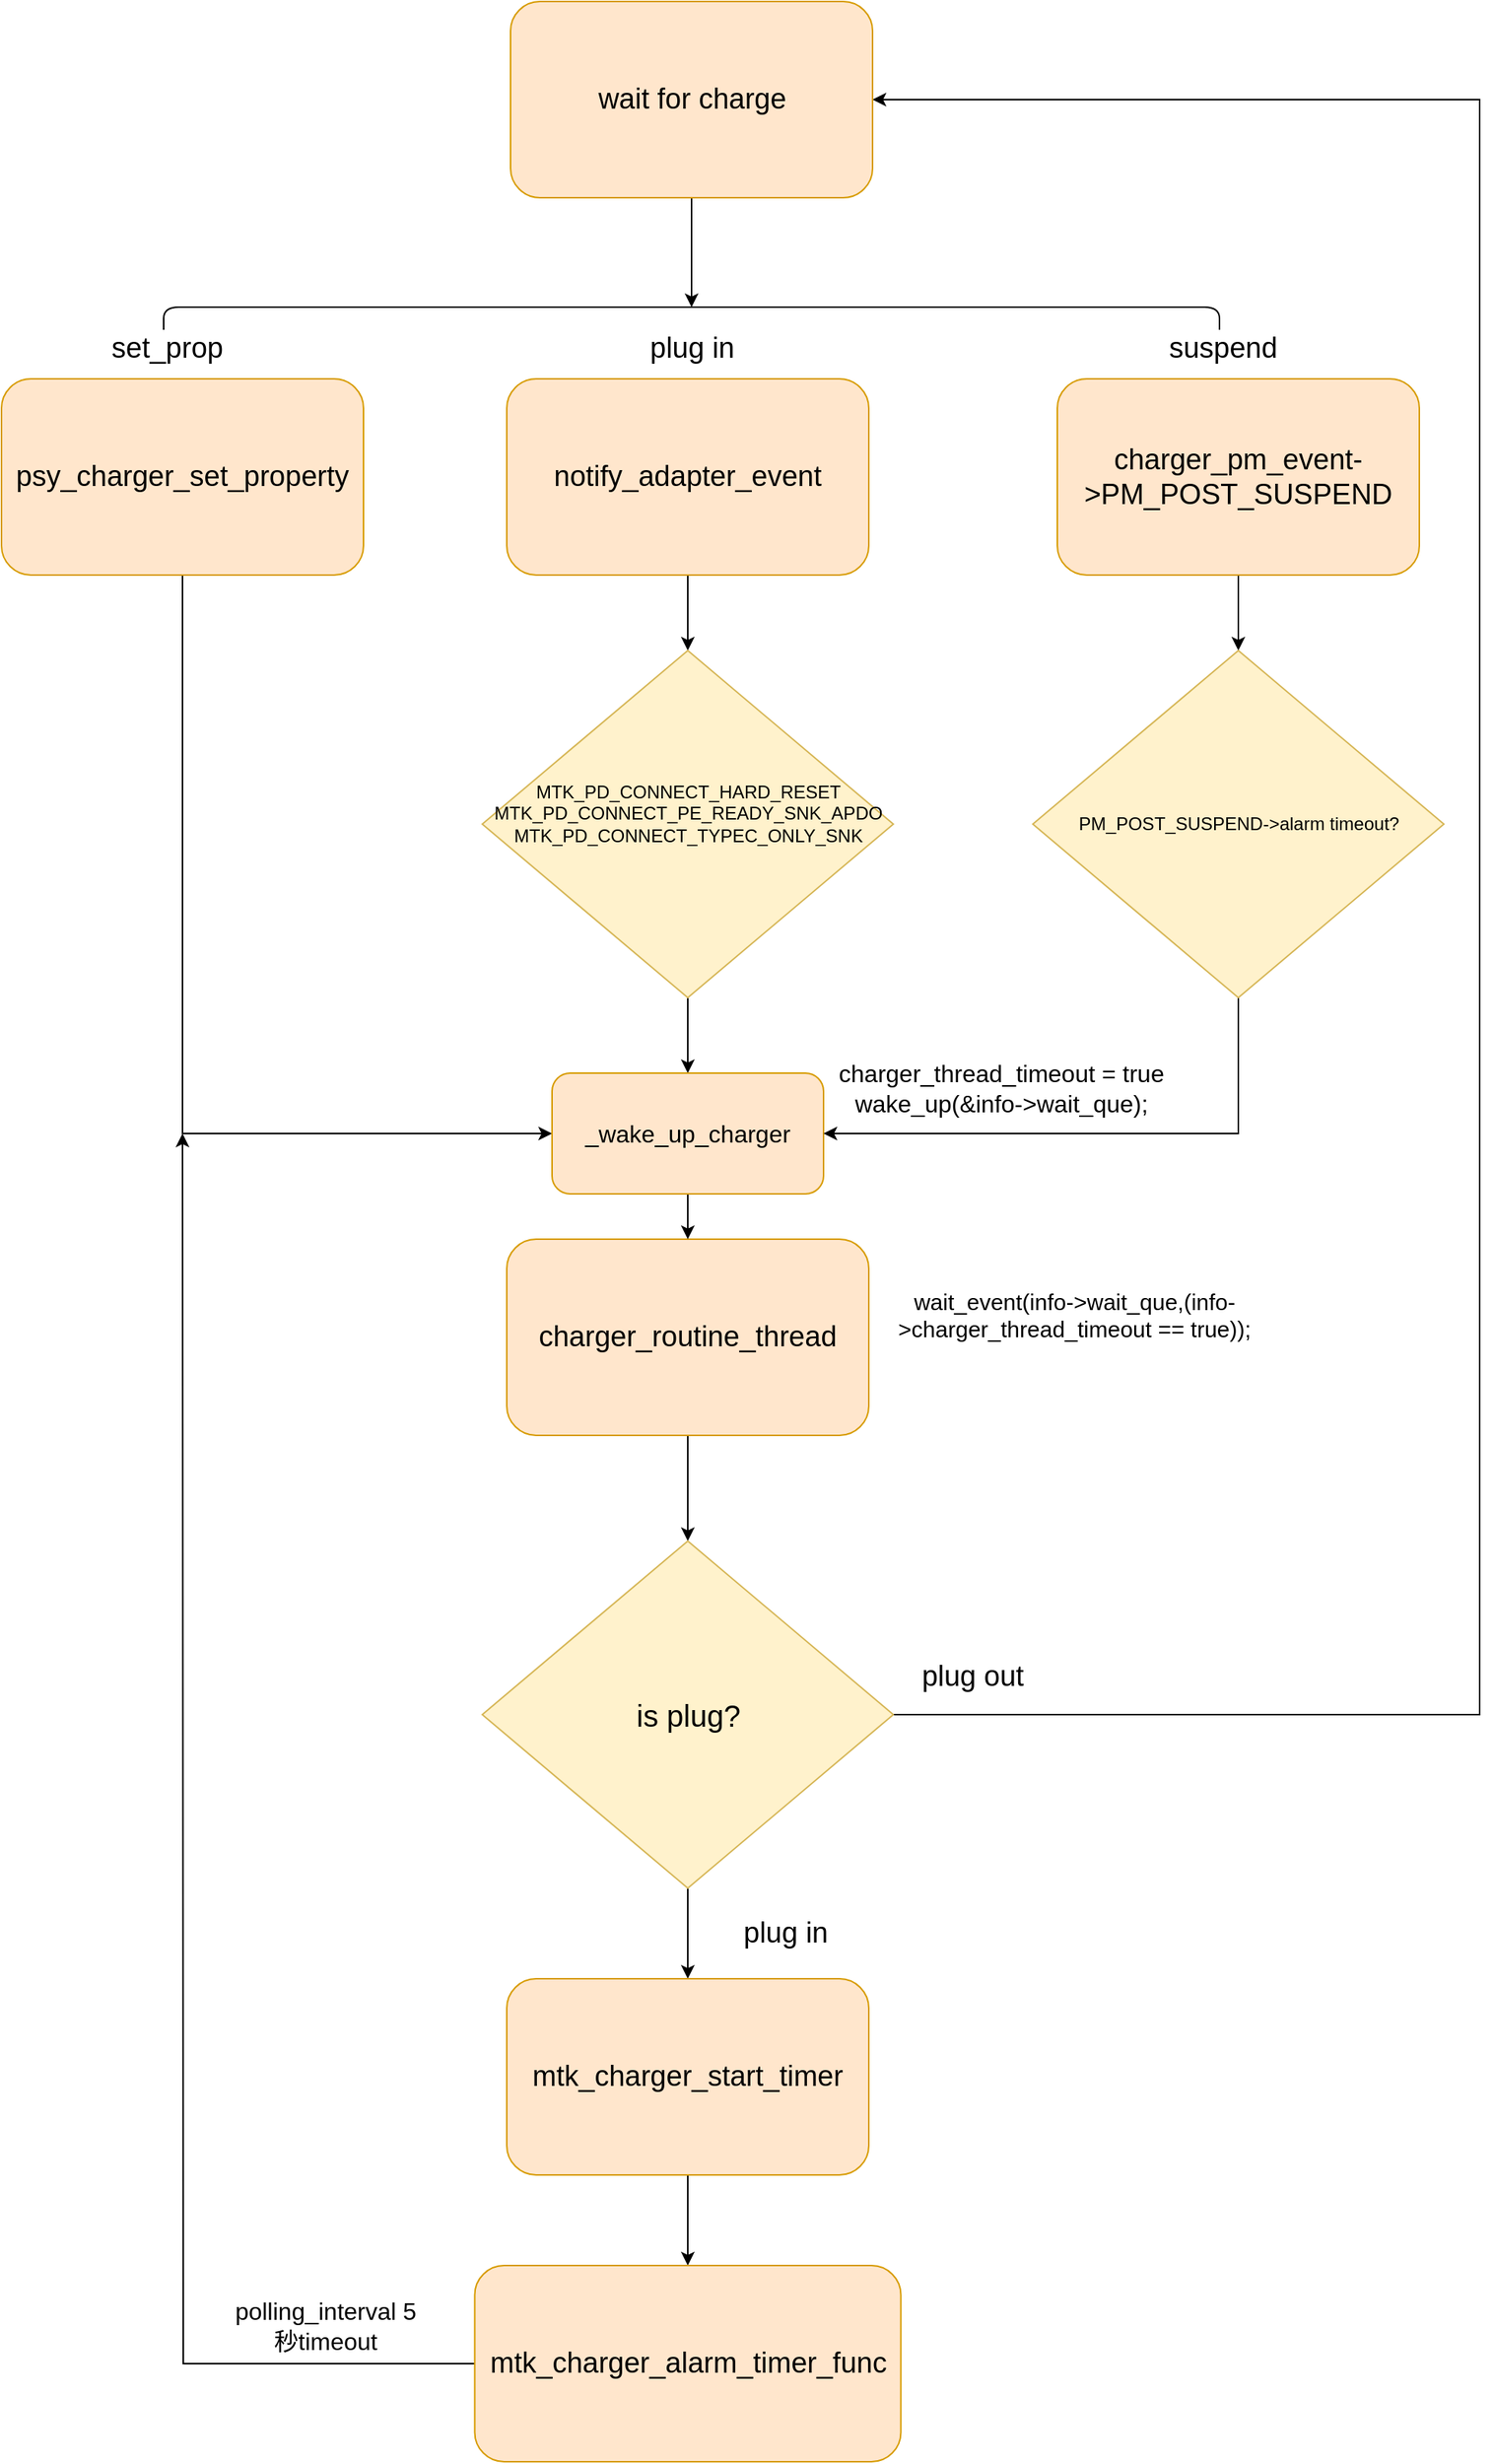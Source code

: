 <mxfile version="13.6.2" type="device"><diagram id="5TylOc4gjI2ZM8x324_4" name="Page-1"><mxGraphModel dx="2858" dy="2343" grid="1" gridSize="10" guides="1" tooltips="1" connect="1" arrows="1" fold="1" page="1" pageScale="1" pageWidth="827" pageHeight="1169" math="0" shadow="0"><root><mxCell id="0"/><mxCell id="1" parent="0"/><mxCell id="-qjkh9KmMlWyYvlqbLq5-3" style="edgeStyle=orthogonalEdgeStyle;rounded=0;orthogonalLoop=1;jettySize=auto;html=1;exitX=0.5;exitY=1;exitDx=0;exitDy=0;" edge="1" parent="1" source="-qjkh9KmMlWyYvlqbLq5-1"><mxGeometry relative="1" as="geometry"><mxPoint x="335" y="200" as="targetPoint"/></mxGeometry></mxCell><mxCell id="-qjkh9KmMlWyYvlqbLq5-1" value="&lt;font style=&quot;font-size: 19px&quot;&gt;notify_adapter_event&lt;/font&gt;" style="rounded=1;whiteSpace=wrap;html=1;fillColor=#ffe6cc;strokeColor=#d79b00;" vertex="1" parent="1"><mxGeometry x="215" y="20" width="240" height="130" as="geometry"/></mxCell><mxCell id="-qjkh9KmMlWyYvlqbLq5-15" style="edgeStyle=orthogonalEdgeStyle;rounded=0;orthogonalLoop=1;jettySize=auto;html=1;exitX=0.5;exitY=1;exitDx=0;exitDy=0;" edge="1" parent="1" source="-qjkh9KmMlWyYvlqbLq5-4" target="-qjkh9KmMlWyYvlqbLq5-14"><mxGeometry relative="1" as="geometry"/></mxCell><mxCell id="-qjkh9KmMlWyYvlqbLq5-4" value="&lt;div&gt;MTK_PD_CONNECT_HARD_RESET&lt;/div&gt;&lt;div&gt;MTK_PD_CONNECT_PE_READY_SNK_APDO&lt;/div&gt;&lt;div&gt;MTK_PD_CONNECT_TYPEC_ONLY_SNK&lt;/div&gt;&lt;div&gt;&lt;br&gt;&lt;/div&gt;" style="rhombus;whiteSpace=wrap;html=1;fillColor=#fff2cc;strokeColor=#d6b656;" vertex="1" parent="1"><mxGeometry x="198.75" y="200" width="272.5" height="230" as="geometry"/></mxCell><mxCell id="-qjkh9KmMlWyYvlqbLq5-9" style="edgeStyle=orthogonalEdgeStyle;rounded=0;orthogonalLoop=1;jettySize=auto;html=1;exitX=0.5;exitY=1;exitDx=0;exitDy=0;entryX=0.5;entryY=0;entryDx=0;entryDy=0;" edge="1" parent="1" source="-qjkh9KmMlWyYvlqbLq5-6" target="-qjkh9KmMlWyYvlqbLq5-8"><mxGeometry relative="1" as="geometry"/></mxCell><mxCell id="-qjkh9KmMlWyYvlqbLq5-6" value="&lt;font style=&quot;font-size: 19px&quot;&gt;charger_routine_thread&lt;/font&gt;" style="rounded=1;whiteSpace=wrap;html=1;fillColor=#ffe6cc;strokeColor=#d79b00;" vertex="1" parent="1"><mxGeometry x="215" y="590" width="240" height="130" as="geometry"/></mxCell><mxCell id="-qjkh9KmMlWyYvlqbLq5-11" style="edgeStyle=orthogonalEdgeStyle;rounded=0;orthogonalLoop=1;jettySize=auto;html=1;exitX=0.5;exitY=1;exitDx=0;exitDy=0;entryX=0.5;entryY=0;entryDx=0;entryDy=0;" edge="1" parent="1" source="-qjkh9KmMlWyYvlqbLq5-8" target="-qjkh9KmMlWyYvlqbLq5-10"><mxGeometry relative="1" as="geometry"/></mxCell><mxCell id="-qjkh9KmMlWyYvlqbLq5-27" style="edgeStyle=orthogonalEdgeStyle;rounded=0;orthogonalLoop=1;jettySize=auto;html=1;exitX=1;exitY=0.5;exitDx=0;exitDy=0;entryX=1;entryY=0.5;entryDx=0;entryDy=0;" edge="1" parent="1" source="-qjkh9KmMlWyYvlqbLq5-8" target="-qjkh9KmMlWyYvlqbLq5-23"><mxGeometry relative="1" as="geometry"><Array as="points"><mxPoint x="860" y="905"/><mxPoint x="860" y="-165"/></Array></mxGeometry></mxCell><mxCell id="-qjkh9KmMlWyYvlqbLq5-8" value="&lt;div style=&quot;font-size: 20px&quot;&gt;&lt;font style=&quot;font-size: 20px&quot;&gt;is plug?&lt;/font&gt;&lt;/div&gt;" style="rhombus;whiteSpace=wrap;html=1;fillColor=#fff2cc;strokeColor=#d6b656;" vertex="1" parent="1"><mxGeometry x="198.75" y="790" width="272.5" height="230" as="geometry"/></mxCell><mxCell id="-qjkh9KmMlWyYvlqbLq5-36" style="edgeStyle=orthogonalEdgeStyle;rounded=0;orthogonalLoop=1;jettySize=auto;html=1;entryX=0.5;entryY=0;entryDx=0;entryDy=0;" edge="1" parent="1" source="-qjkh9KmMlWyYvlqbLq5-10" target="-qjkh9KmMlWyYvlqbLq5-35"><mxGeometry relative="1" as="geometry"/></mxCell><mxCell id="-qjkh9KmMlWyYvlqbLq5-10" value="&lt;font style=&quot;font-size: 19px&quot;&gt;mtk_charger_start_timer&lt;/font&gt;" style="rounded=1;whiteSpace=wrap;html=1;fillColor=#ffe6cc;strokeColor=#d79b00;" vertex="1" parent="1"><mxGeometry x="215" y="1080" width="240" height="130" as="geometry"/></mxCell><mxCell id="-qjkh9KmMlWyYvlqbLq5-12" value="&lt;font style=&quot;font-size: 19px&quot;&gt;plug in&lt;/font&gt;" style="text;html=1;strokeColor=none;fillColor=none;align=center;verticalAlign=middle;whiteSpace=wrap;rounded=0;" vertex="1" parent="1"><mxGeometry x="360" y="1040" width="80" height="20" as="geometry"/></mxCell><mxCell id="-qjkh9KmMlWyYvlqbLq5-31" style="edgeStyle=orthogonalEdgeStyle;rounded=0;orthogonalLoop=1;jettySize=auto;html=1;exitX=0.5;exitY=1;exitDx=0;exitDy=0;entryX=0;entryY=0.5;entryDx=0;entryDy=0;" edge="1" parent="1" source="-qjkh9KmMlWyYvlqbLq5-13" target="-qjkh9KmMlWyYvlqbLq5-14"><mxGeometry relative="1" as="geometry"/></mxCell><mxCell id="-qjkh9KmMlWyYvlqbLq5-13" value="&lt;font style=&quot;font-size: 19px&quot;&gt;psy_charger_set_property&lt;/font&gt;" style="rounded=1;whiteSpace=wrap;html=1;fillColor=#ffe6cc;strokeColor=#d79b00;" vertex="1" parent="1"><mxGeometry x="-120" y="20" width="240" height="130" as="geometry"/></mxCell><mxCell id="-qjkh9KmMlWyYvlqbLq5-16" style="edgeStyle=orthogonalEdgeStyle;rounded=0;orthogonalLoop=1;jettySize=auto;html=1;exitX=0.5;exitY=1;exitDx=0;exitDy=0;entryX=0.5;entryY=0;entryDx=0;entryDy=0;" edge="1" parent="1" source="-qjkh9KmMlWyYvlqbLq5-14" target="-qjkh9KmMlWyYvlqbLq5-6"><mxGeometry relative="1" as="geometry"/></mxCell><mxCell id="-qjkh9KmMlWyYvlqbLq5-14" value="&lt;span style=&quot;font-size: 16px&quot;&gt;_wake_up_charger&lt;/span&gt;" style="rounded=1;whiteSpace=wrap;html=1;fillColor=#ffe6cc;strokeColor=#d79b00;" vertex="1" parent="1"><mxGeometry x="245" y="480" width="180" height="80" as="geometry"/></mxCell><mxCell id="-qjkh9KmMlWyYvlqbLq5-21" style="edgeStyle=orthogonalEdgeStyle;rounded=0;orthogonalLoop=1;jettySize=auto;html=1;exitX=0.5;exitY=1;exitDx=0;exitDy=0;entryX=0.5;entryY=0;entryDx=0;entryDy=0;" edge="1" parent="1" source="-qjkh9KmMlWyYvlqbLq5-18" target="-qjkh9KmMlWyYvlqbLq5-20"><mxGeometry relative="1" as="geometry"/></mxCell><mxCell id="-qjkh9KmMlWyYvlqbLq5-18" value="&lt;font style=&quot;font-size: 19px&quot;&gt;charger_pm_event-&amp;gt;PM_POST_SUSPEND&lt;/font&gt;" style="rounded=1;whiteSpace=wrap;html=1;fillColor=#ffe6cc;strokeColor=#d79b00;" vertex="1" parent="1"><mxGeometry x="580" y="20" width="240" height="130" as="geometry"/></mxCell><mxCell id="-qjkh9KmMlWyYvlqbLq5-22" style="edgeStyle=orthogonalEdgeStyle;rounded=0;orthogonalLoop=1;jettySize=auto;html=1;exitX=0.5;exitY=1;exitDx=0;exitDy=0;entryX=1;entryY=0.5;entryDx=0;entryDy=0;" edge="1" parent="1" source="-qjkh9KmMlWyYvlqbLq5-20" target="-qjkh9KmMlWyYvlqbLq5-14"><mxGeometry relative="1" as="geometry"/></mxCell><mxCell id="-qjkh9KmMlWyYvlqbLq5-20" value="&lt;div&gt;PM_POST_SUSPEND-&amp;gt;alarm timeout?&lt;br&gt;&lt;/div&gt;" style="rhombus;whiteSpace=wrap;html=1;fillColor=#fff2cc;strokeColor=#d6b656;" vertex="1" parent="1"><mxGeometry x="563.75" y="200" width="272.5" height="230" as="geometry"/></mxCell><mxCell id="-qjkh9KmMlWyYvlqbLq5-29" style="edgeStyle=orthogonalEdgeStyle;rounded=0;orthogonalLoop=1;jettySize=auto;html=1;exitX=0.5;exitY=1;exitDx=0;exitDy=0;" edge="1" parent="1" source="-qjkh9KmMlWyYvlqbLq5-23" target="-qjkh9KmMlWyYvlqbLq5-24"><mxGeometry relative="1" as="geometry"/></mxCell><mxCell id="-qjkh9KmMlWyYvlqbLq5-23" value="&lt;font style=&quot;font-size: 19px&quot;&gt;wait for charge&lt;/font&gt;" style="rounded=1;whiteSpace=wrap;html=1;fillColor=#ffe6cc;strokeColor=#d79b00;" vertex="1" parent="1"><mxGeometry x="217.5" y="-230" width="240" height="130" as="geometry"/></mxCell><mxCell id="-qjkh9KmMlWyYvlqbLq5-24" value="" style="shape=curlyBracket;whiteSpace=wrap;html=1;rounded=1;rotation=90;size=0;" vertex="1" parent="1"><mxGeometry x="330" y="-370" width="15" height="700" as="geometry"/></mxCell><mxCell id="-qjkh9KmMlWyYvlqbLq5-28" value="&lt;font style=&quot;font-size: 19px&quot;&gt;plug out&lt;/font&gt;" style="text;html=1;strokeColor=none;fillColor=none;align=center;verticalAlign=middle;whiteSpace=wrap;rounded=0;" vertex="1" parent="1"><mxGeometry x="483.75" y="870" width="80" height="20" as="geometry"/></mxCell><mxCell id="-qjkh9KmMlWyYvlqbLq5-30" value="&lt;span style=&quot;font-size: 16px&quot;&gt;charger_thread_timeout = true&lt;/span&gt;&lt;br&gt;&lt;span style=&quot;font-size: 16px&quot;&gt;wake_up(&amp;amp;info-&amp;gt;wait_que);&lt;/span&gt;" style="text;html=1;strokeColor=none;fillColor=none;align=center;verticalAlign=middle;whiteSpace=wrap;rounded=0;" vertex="1" parent="1"><mxGeometry x="425" y="480" width="236" height="20" as="geometry"/></mxCell><mxCell id="-qjkh9KmMlWyYvlqbLq5-34" value="&lt;font style=&quot;font-size: 15px&quot;&gt;wait_event(info-&amp;gt;wait_que,(info-&amp;gt;charger_thread_timeout == true));&lt;/font&gt;" style="text;html=1;strokeColor=none;fillColor=none;align=center;verticalAlign=middle;whiteSpace=wrap;rounded=0;" vertex="1" parent="1"><mxGeometry x="450" y="630" width="282.5" height="20" as="geometry"/></mxCell><mxCell id="-qjkh9KmMlWyYvlqbLq5-37" style="edgeStyle=orthogonalEdgeStyle;rounded=0;orthogonalLoop=1;jettySize=auto;html=1;exitX=0;exitY=0.5;exitDx=0;exitDy=0;" edge="1" parent="1" source="-qjkh9KmMlWyYvlqbLq5-35"><mxGeometry relative="1" as="geometry"><mxPoint y="520" as="targetPoint"/></mxGeometry></mxCell><mxCell id="-qjkh9KmMlWyYvlqbLq5-35" value="&lt;font style=&quot;font-size: 19px&quot;&gt;mtk_charger_alarm_timer_func&lt;/font&gt;" style="rounded=1;whiteSpace=wrap;html=1;fillColor=#ffe6cc;strokeColor=#d79b00;" vertex="1" parent="1"><mxGeometry x="193.75" y="1270" width="282.5" height="130" as="geometry"/></mxCell><mxCell id="-qjkh9KmMlWyYvlqbLq5-38" value="&lt;font style=&quot;font-size: 16px&quot;&gt;polling_interval 5秒timeout&lt;/font&gt;" style="text;html=1;strokeColor=none;fillColor=none;align=center;verticalAlign=middle;whiteSpace=wrap;rounded=0;" vertex="1" parent="1"><mxGeometry x="30" y="1300" width="130" height="20" as="geometry"/></mxCell><mxCell id="-qjkh9KmMlWyYvlqbLq5-40" value="&lt;font style=&quot;font-size: 19px&quot;&gt;plug in&lt;/font&gt;" style="text;html=1;strokeColor=none;fillColor=none;align=center;verticalAlign=middle;whiteSpace=wrap;rounded=0;" vertex="1" parent="1"><mxGeometry x="297.5" y="-10" width="80" height="20" as="geometry"/></mxCell><mxCell id="-qjkh9KmMlWyYvlqbLq5-41" value="&lt;font style=&quot;font-size: 19px&quot;&gt;suspend&lt;/font&gt;" style="text;html=1;strokeColor=none;fillColor=none;align=center;verticalAlign=middle;whiteSpace=wrap;rounded=0;" vertex="1" parent="1"><mxGeometry x="650" y="-10" width="80" height="20" as="geometry"/></mxCell><mxCell id="-qjkh9KmMlWyYvlqbLq5-44" value="&lt;font style=&quot;font-size: 19px&quot;&gt;set_prop&lt;/font&gt;" style="text;html=1;strokeColor=none;fillColor=none;align=center;verticalAlign=middle;whiteSpace=wrap;rounded=0;" vertex="1" parent="1"><mxGeometry x="-50" y="-10" width="80" height="20" as="geometry"/></mxCell></root></mxGraphModel></diagram></mxfile>